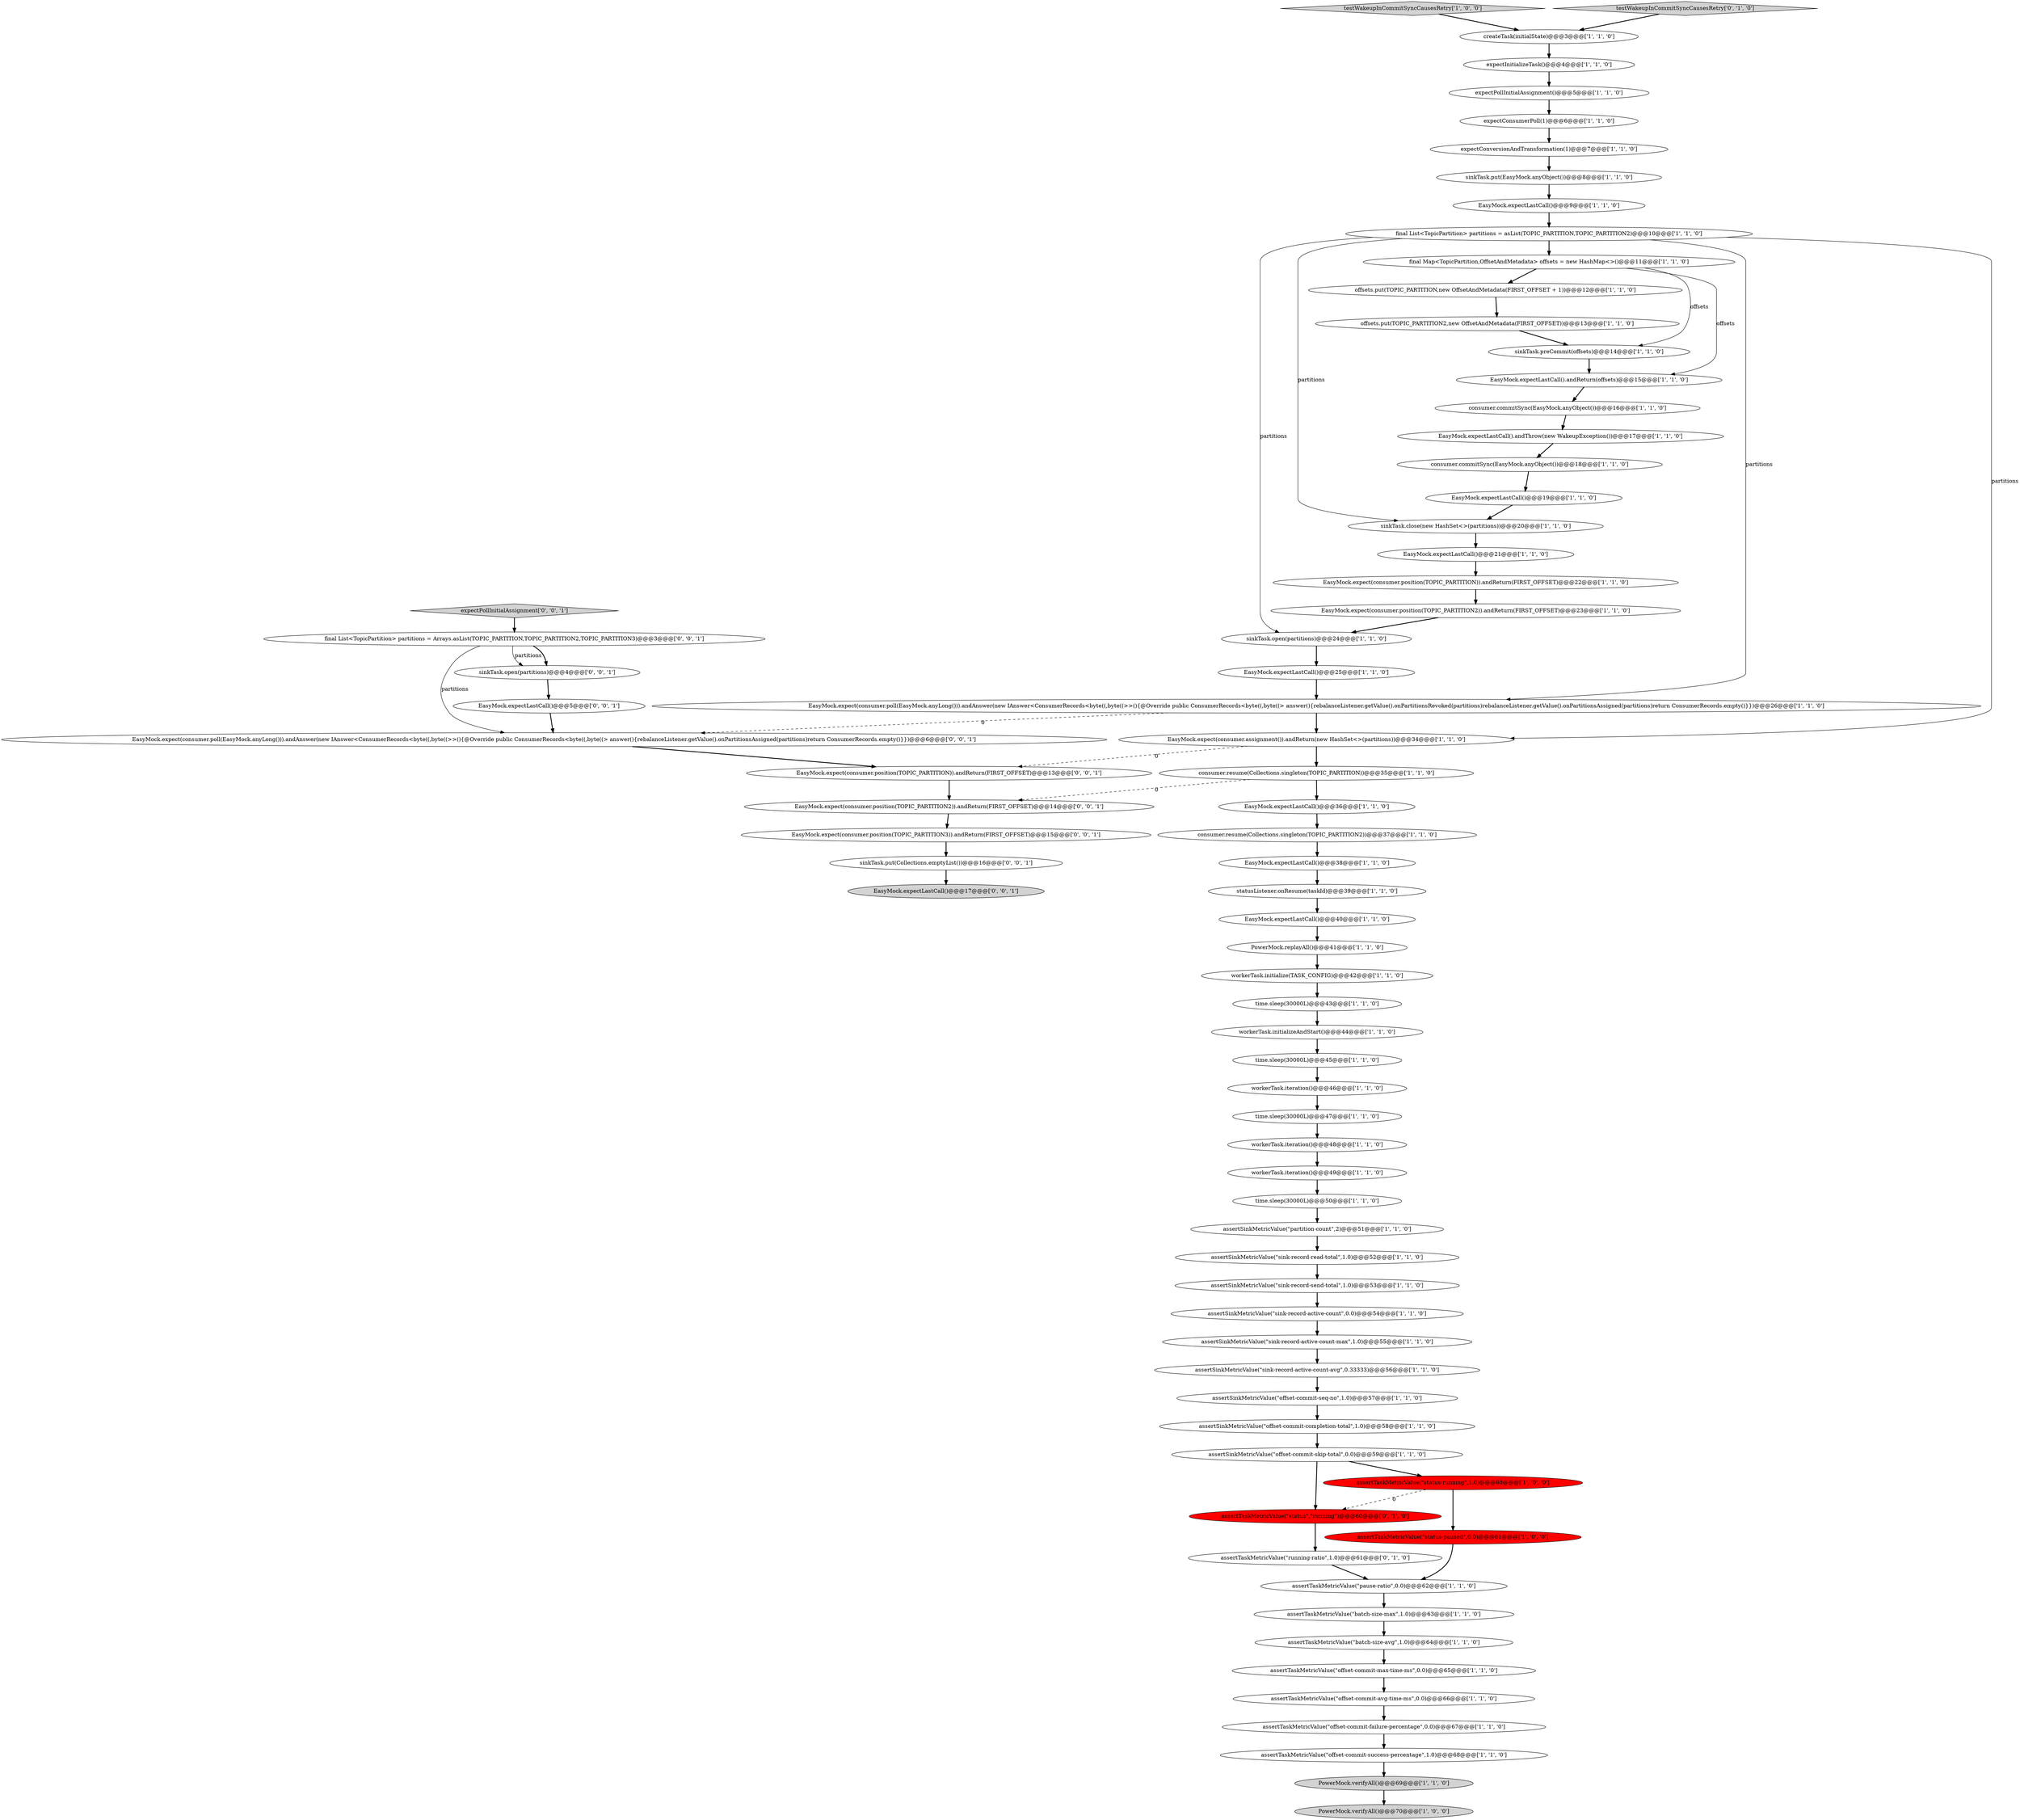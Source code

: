 digraph {
24 [style = filled, label = "assertSinkMetricValue(\"sink-record-active-count-max\",1.0)@@@55@@@['1', '1', '0']", fillcolor = white, shape = ellipse image = "AAA0AAABBB1BBB"];
71 [style = filled, label = "EasyMock.expect(consumer.position(TOPIC_PARTITION)).andReturn(FIRST_OFFSET)@@@13@@@['0', '0', '1']", fillcolor = white, shape = ellipse image = "AAA0AAABBB3BBB"];
15 [style = filled, label = "assertSinkMetricValue(\"offset-commit-seq-no\",1.0)@@@57@@@['1', '1', '0']", fillcolor = white, shape = ellipse image = "AAA0AAABBB1BBB"];
30 [style = filled, label = "expectInitializeTask()@@@4@@@['1', '1', '0']", fillcolor = white, shape = ellipse image = "AAA0AAABBB1BBB"];
41 [style = filled, label = "time.sleep(30000L)@@@47@@@['1', '1', '0']", fillcolor = white, shape = ellipse image = "AAA0AAABBB1BBB"];
57 [style = filled, label = "EasyMock.expectLastCall()@@@21@@@['1', '1', '0']", fillcolor = white, shape = ellipse image = "AAA0AAABBB1BBB"];
13 [style = filled, label = "consumer.commitSync(EasyMock.anyObject())@@@18@@@['1', '1', '0']", fillcolor = white, shape = ellipse image = "AAA0AAABBB1BBB"];
49 [style = filled, label = "final List<TopicPartition> partitions = asList(TOPIC_PARTITION,TOPIC_PARTITION2)@@@10@@@['1', '1', '0']", fillcolor = white, shape = ellipse image = "AAA0AAABBB1BBB"];
37 [style = filled, label = "EasyMock.expectLastCall()@@@40@@@['1', '1', '0']", fillcolor = white, shape = ellipse image = "AAA0AAABBB1BBB"];
61 [style = filled, label = "EasyMock.expectLastCall()@@@9@@@['1', '1', '0']", fillcolor = white, shape = ellipse image = "AAA0AAABBB1BBB"];
65 [style = filled, label = "EasyMock.expect(consumer.position(TOPIC_PARTITION2)).andReturn(FIRST_OFFSET)@@@14@@@['0', '0', '1']", fillcolor = white, shape = ellipse image = "AAA0AAABBB3BBB"];
74 [style = filled, label = "EasyMock.expect(consumer.position(TOPIC_PARTITION3)).andReturn(FIRST_OFFSET)@@@15@@@['0', '0', '1']", fillcolor = white, shape = ellipse image = "AAA0AAABBB3BBB"];
8 [style = filled, label = "workerTask.initializeAndStart()@@@44@@@['1', '1', '0']", fillcolor = white, shape = ellipse image = "AAA0AAABBB1BBB"];
20 [style = filled, label = "workerTask.initialize(TASK_CONFIG)@@@42@@@['1', '1', '0']", fillcolor = white, shape = ellipse image = "AAA0AAABBB1BBB"];
21 [style = filled, label = "assertTaskMetricValue(\"offset-commit-failure-percentage\",0.0)@@@67@@@['1', '1', '0']", fillcolor = white, shape = ellipse image = "AAA0AAABBB1BBB"];
2 [style = filled, label = "assertTaskMetricValue(\"offset-commit-success-percentage\",1.0)@@@68@@@['1', '1', '0']", fillcolor = white, shape = ellipse image = "AAA0AAABBB1BBB"];
29 [style = filled, label = "time.sleep(30000L)@@@50@@@['1', '1', '0']", fillcolor = white, shape = ellipse image = "AAA0AAABBB1BBB"];
51 [style = filled, label = "EasyMock.expectLastCall()@@@19@@@['1', '1', '0']", fillcolor = white, shape = ellipse image = "AAA0AAABBB1BBB"];
52 [style = filled, label = "assertTaskMetricValue(\"offset-commit-avg-time-ms\",0.0)@@@66@@@['1', '1', '0']", fillcolor = white, shape = ellipse image = "AAA0AAABBB1BBB"];
59 [style = filled, label = "EasyMock.expectLastCall().andThrow(new WakeupException())@@@17@@@['1', '1', '0']", fillcolor = white, shape = ellipse image = "AAA0AAABBB1BBB"];
17 [style = filled, label = "sinkTask.put(EasyMock.anyObject())@@@8@@@['1', '1', '0']", fillcolor = white, shape = ellipse image = "AAA0AAABBB1BBB"];
6 [style = filled, label = "assertTaskMetricValue(\"batch-size-max\",1.0)@@@63@@@['1', '1', '0']", fillcolor = white, shape = ellipse image = "AAA0AAABBB1BBB"];
23 [style = filled, label = "EasyMock.expectLastCall()@@@36@@@['1', '1', '0']", fillcolor = white, shape = ellipse image = "AAA0AAABBB1BBB"];
46 [style = filled, label = "assertSinkMetricValue(\"sink-record-send-total\",1.0)@@@53@@@['1', '1', '0']", fillcolor = white, shape = ellipse image = "AAA0AAABBB1BBB"];
60 [style = filled, label = "offsets.put(TOPIC_PARTITION2,new OffsetAndMetadata(FIRST_OFFSET))@@@13@@@['1', '1', '0']", fillcolor = white, shape = ellipse image = "AAA0AAABBB1BBB"];
63 [style = filled, label = "assertTaskMetricValue(\"running-ratio\",1.0)@@@61@@@['0', '1', '0']", fillcolor = white, shape = ellipse image = "AAA0AAABBB2BBB"];
39 [style = filled, label = "PowerMock.verifyAll()@@@69@@@['1', '1', '0']", fillcolor = lightgray, shape = ellipse image = "AAA0AAABBB1BBB"];
16 [style = filled, label = "testWakeupInCommitSyncCausesRetry['1', '0', '0']", fillcolor = lightgray, shape = diamond image = "AAA0AAABBB1BBB"];
68 [style = filled, label = "EasyMock.expect(consumer.poll(EasyMock.anyLong())).andAnswer(new IAnswer<ConsumerRecords<byte((,byte((>>(){@Override public ConsumerRecords<byte((,byte((> answer(){rebalanceListener.getValue().onPartitionsAssigned(partitions)return ConsumerRecords.empty()}})@@@6@@@['0', '0', '1']", fillcolor = white, shape = ellipse image = "AAA0AAABBB3BBB"];
64 [style = filled, label = "assertTaskMetricValue(\"status\",\"running\")@@@60@@@['0', '1', '0']", fillcolor = red, shape = ellipse image = "AAA1AAABBB2BBB"];
33 [style = filled, label = "assertSinkMetricValue(\"partition-count\",2)@@@51@@@['1', '1', '0']", fillcolor = white, shape = ellipse image = "AAA0AAABBB1BBB"];
18 [style = filled, label = "assertSinkMetricValue(\"offset-commit-completion-total\",1.0)@@@58@@@['1', '1', '0']", fillcolor = white, shape = ellipse image = "AAA0AAABBB1BBB"];
25 [style = filled, label = "time.sleep(30000L)@@@43@@@['1', '1', '0']", fillcolor = white, shape = ellipse image = "AAA0AAABBB1BBB"];
26 [style = filled, label = "assertTaskMetricValue(\"status-running\",1.0)@@@60@@@['1', '0', '0']", fillcolor = red, shape = ellipse image = "AAA1AAABBB1BBB"];
48 [style = filled, label = "consumer.resume(Collections.singleton(TOPIC_PARTITION2))@@@37@@@['1', '1', '0']", fillcolor = white, shape = ellipse image = "AAA0AAABBB1BBB"];
73 [style = filled, label = "EasyMock.expectLastCall()@@@5@@@['0', '0', '1']", fillcolor = white, shape = ellipse image = "AAA0AAABBB3BBB"];
9 [style = filled, label = "statusListener.onResume(taskId)@@@39@@@['1', '1', '0']", fillcolor = white, shape = ellipse image = "AAA0AAABBB1BBB"];
32 [style = filled, label = "assertSinkMetricValue(\"sink-record-active-count-avg\",0.33333)@@@56@@@['1', '1', '0']", fillcolor = white, shape = ellipse image = "AAA0AAABBB1BBB"];
1 [style = filled, label = "time.sleep(30000L)@@@45@@@['1', '1', '0']", fillcolor = white, shape = ellipse image = "AAA0AAABBB1BBB"];
54 [style = filled, label = "assertTaskMetricValue(\"batch-size-avg\",1.0)@@@64@@@['1', '1', '0']", fillcolor = white, shape = ellipse image = "AAA0AAABBB1BBB"];
38 [style = filled, label = "consumer.commitSync(EasyMock.anyObject())@@@16@@@['1', '1', '0']", fillcolor = white, shape = ellipse image = "AAA0AAABBB1BBB"];
4 [style = filled, label = "final Map<TopicPartition,OffsetAndMetadata> offsets = new HashMap<>()@@@11@@@['1', '1', '0']", fillcolor = white, shape = ellipse image = "AAA0AAABBB1BBB"];
36 [style = filled, label = "sinkTask.preCommit(offsets)@@@14@@@['1', '1', '0']", fillcolor = white, shape = ellipse image = "AAA0AAABBB1BBB"];
3 [style = filled, label = "expectPollInitialAssignment()@@@5@@@['1', '1', '0']", fillcolor = white, shape = ellipse image = "AAA0AAABBB1BBB"];
12 [style = filled, label = "workerTask.iteration()@@@49@@@['1', '1', '0']", fillcolor = white, shape = ellipse image = "AAA0AAABBB1BBB"];
7 [style = filled, label = "offsets.put(TOPIC_PARTITION,new OffsetAndMetadata(FIRST_OFFSET + 1))@@@12@@@['1', '1', '0']", fillcolor = white, shape = ellipse image = "AAA0AAABBB1BBB"];
5 [style = filled, label = "EasyMock.expect(consumer.position(TOPIC_PARTITION2)).andReturn(FIRST_OFFSET)@@@23@@@['1', '1', '0']", fillcolor = white, shape = ellipse image = "AAA0AAABBB1BBB"];
31 [style = filled, label = "expectConversionAndTransformation(1)@@@7@@@['1', '1', '0']", fillcolor = white, shape = ellipse image = "AAA0AAABBB1BBB"];
14 [style = filled, label = "PowerMock.replayAll()@@@41@@@['1', '1', '0']", fillcolor = white, shape = ellipse image = "AAA0AAABBB1BBB"];
35 [style = filled, label = "EasyMock.expect(consumer.position(TOPIC_PARTITION)).andReturn(FIRST_OFFSET)@@@22@@@['1', '1', '0']", fillcolor = white, shape = ellipse image = "AAA0AAABBB1BBB"];
47 [style = filled, label = "EasyMock.expectLastCall()@@@38@@@['1', '1', '0']", fillcolor = white, shape = ellipse image = "AAA0AAABBB1BBB"];
22 [style = filled, label = "EasyMock.expectLastCall().andReturn(offsets)@@@15@@@['1', '1', '0']", fillcolor = white, shape = ellipse image = "AAA0AAABBB1BBB"];
28 [style = filled, label = "assertSinkMetricValue(\"sink-record-active-count\",0.0)@@@54@@@['1', '1', '0']", fillcolor = white, shape = ellipse image = "AAA0AAABBB1BBB"];
19 [style = filled, label = "assertTaskMetricValue(\"offset-commit-max-time-ms\",0.0)@@@65@@@['1', '1', '0']", fillcolor = white, shape = ellipse image = "AAA0AAABBB1BBB"];
58 [style = filled, label = "createTask(initialState)@@@3@@@['1', '1', '0']", fillcolor = white, shape = ellipse image = "AAA0AAABBB1BBB"];
42 [style = filled, label = "assertSinkMetricValue(\"sink-record-read-total\",1.0)@@@52@@@['1', '1', '0']", fillcolor = white, shape = ellipse image = "AAA0AAABBB1BBB"];
72 [style = filled, label = "expectPollInitialAssignment['0', '0', '1']", fillcolor = lightgray, shape = diamond image = "AAA0AAABBB3BBB"];
43 [style = filled, label = "expectConsumerPoll(1)@@@6@@@['1', '1', '0']", fillcolor = white, shape = ellipse image = "AAA0AAABBB1BBB"];
55 [style = filled, label = "assertTaskMetricValue(\"status-paused\",0.0)@@@61@@@['1', '0', '0']", fillcolor = red, shape = ellipse image = "AAA1AAABBB1BBB"];
62 [style = filled, label = "testWakeupInCommitSyncCausesRetry['0', '1', '0']", fillcolor = lightgray, shape = diamond image = "AAA0AAABBB2BBB"];
66 [style = filled, label = "sinkTask.put(Collections.emptyList())@@@16@@@['0', '0', '1']", fillcolor = white, shape = ellipse image = "AAA0AAABBB3BBB"];
0 [style = filled, label = "assertTaskMetricValue(\"pause-ratio\",0.0)@@@62@@@['1', '1', '0']", fillcolor = white, shape = ellipse image = "AAA0AAABBB1BBB"];
10 [style = filled, label = "workerTask.iteration()@@@48@@@['1', '1', '0']", fillcolor = white, shape = ellipse image = "AAA0AAABBB1BBB"];
40 [style = filled, label = "sinkTask.close(new HashSet<>(partitions))@@@20@@@['1', '1', '0']", fillcolor = white, shape = ellipse image = "AAA0AAABBB1BBB"];
45 [style = filled, label = "sinkTask.open(partitions)@@@24@@@['1', '1', '0']", fillcolor = white, shape = ellipse image = "AAA0AAABBB1BBB"];
53 [style = filled, label = "consumer.resume(Collections.singleton(TOPIC_PARTITION))@@@35@@@['1', '1', '0']", fillcolor = white, shape = ellipse image = "AAA0AAABBB1BBB"];
69 [style = filled, label = "final List<TopicPartition> partitions = Arrays.asList(TOPIC_PARTITION,TOPIC_PARTITION2,TOPIC_PARTITION3)@@@3@@@['0', '0', '1']", fillcolor = white, shape = ellipse image = "AAA0AAABBB3BBB"];
70 [style = filled, label = "sinkTask.open(partitions)@@@4@@@['0', '0', '1']", fillcolor = white, shape = ellipse image = "AAA0AAABBB3BBB"];
50 [style = filled, label = "assertSinkMetricValue(\"offset-commit-skip-total\",0.0)@@@59@@@['1', '1', '0']", fillcolor = white, shape = ellipse image = "AAA0AAABBB1BBB"];
34 [style = filled, label = "PowerMock.verifyAll()@@@70@@@['1', '0', '0']", fillcolor = lightgray, shape = ellipse image = "AAA0AAABBB1BBB"];
67 [style = filled, label = "EasyMock.expectLastCall()@@@17@@@['0', '0', '1']", fillcolor = lightgray, shape = ellipse image = "AAA0AAABBB3BBB"];
44 [style = filled, label = "EasyMock.expectLastCall()@@@25@@@['1', '1', '0']", fillcolor = white, shape = ellipse image = "AAA0AAABBB1BBB"];
27 [style = filled, label = "EasyMock.expect(consumer.assignment()).andReturn(new HashSet<>(partitions))@@@34@@@['1', '1', '0']", fillcolor = white, shape = ellipse image = "AAA0AAABBB1BBB"];
56 [style = filled, label = "workerTask.iteration()@@@46@@@['1', '1', '0']", fillcolor = white, shape = ellipse image = "AAA0AAABBB1BBB"];
11 [style = filled, label = "EasyMock.expect(consumer.poll(EasyMock.anyLong())).andAnswer(new IAnswer<ConsumerRecords<byte((,byte((>>(){@Override public ConsumerRecords<byte((,byte((> answer(){rebalanceListener.getValue().onPartitionsRevoked(partitions)rebalanceListener.getValue().onPartitionsAssigned(partitions)return ConsumerRecords.empty()}})@@@26@@@['1', '1', '0']", fillcolor = white, shape = ellipse image = "AAA0AAABBB1BBB"];
47->9 [style = bold, label=""];
58->30 [style = bold, label=""];
56->41 [style = bold, label=""];
24->32 [style = bold, label=""];
5->45 [style = bold, label=""];
54->19 [style = bold, label=""];
9->37 [style = bold, label=""];
21->2 [style = bold, label=""];
7->60 [style = bold, label=""];
13->51 [style = bold, label=""];
8->1 [style = bold, label=""];
70->73 [style = bold, label=""];
49->40 [style = solid, label="partitions"];
10->12 [style = bold, label=""];
33->42 [style = bold, label=""];
49->4 [style = bold, label=""];
52->21 [style = bold, label=""];
71->65 [style = bold, label=""];
4->36 [style = solid, label="offsets"];
14->20 [style = bold, label=""];
61->49 [style = bold, label=""];
42->46 [style = bold, label=""];
69->68 [style = solid, label="partitions"];
65->74 [style = bold, label=""];
66->67 [style = bold, label=""];
27->53 [style = bold, label=""];
6->54 [style = bold, label=""];
39->34 [style = bold, label=""];
20->25 [style = bold, label=""];
23->48 [style = bold, label=""];
18->50 [style = bold, label=""];
35->5 [style = bold, label=""];
2->39 [style = bold, label=""];
22->38 [style = bold, label=""];
69->70 [style = solid, label="partitions"];
12->29 [style = bold, label=""];
49->27 [style = solid, label="partitions"];
28->24 [style = bold, label=""];
1->56 [style = bold, label=""];
57->35 [style = bold, label=""];
38->59 [style = bold, label=""];
72->69 [style = bold, label=""];
46->28 [style = bold, label=""];
63->0 [style = bold, label=""];
41->10 [style = bold, label=""];
45->44 [style = bold, label=""];
4->7 [style = bold, label=""];
27->71 [style = dashed, label="0"];
26->55 [style = bold, label=""];
74->66 [style = bold, label=""];
51->40 [style = bold, label=""];
26->64 [style = dashed, label="0"];
30->3 [style = bold, label=""];
60->36 [style = bold, label=""];
53->65 [style = dashed, label="0"];
50->64 [style = bold, label=""];
53->23 [style = bold, label=""];
49->45 [style = solid, label="partitions"];
31->17 [style = bold, label=""];
16->58 [style = bold, label=""];
43->31 [style = bold, label=""];
50->26 [style = bold, label=""];
17->61 [style = bold, label=""];
0->6 [style = bold, label=""];
11->68 [style = dashed, label="0"];
64->63 [style = bold, label=""];
62->58 [style = bold, label=""];
55->0 [style = bold, label=""];
15->18 [style = bold, label=""];
40->57 [style = bold, label=""];
37->14 [style = bold, label=""];
49->11 [style = solid, label="partitions"];
29->33 [style = bold, label=""];
4->22 [style = solid, label="offsets"];
48->47 [style = bold, label=""];
68->71 [style = bold, label=""];
59->13 [style = bold, label=""];
32->15 [style = bold, label=""];
44->11 [style = bold, label=""];
25->8 [style = bold, label=""];
3->43 [style = bold, label=""];
73->68 [style = bold, label=""];
69->70 [style = bold, label=""];
19->52 [style = bold, label=""];
11->27 [style = bold, label=""];
36->22 [style = bold, label=""];
}
